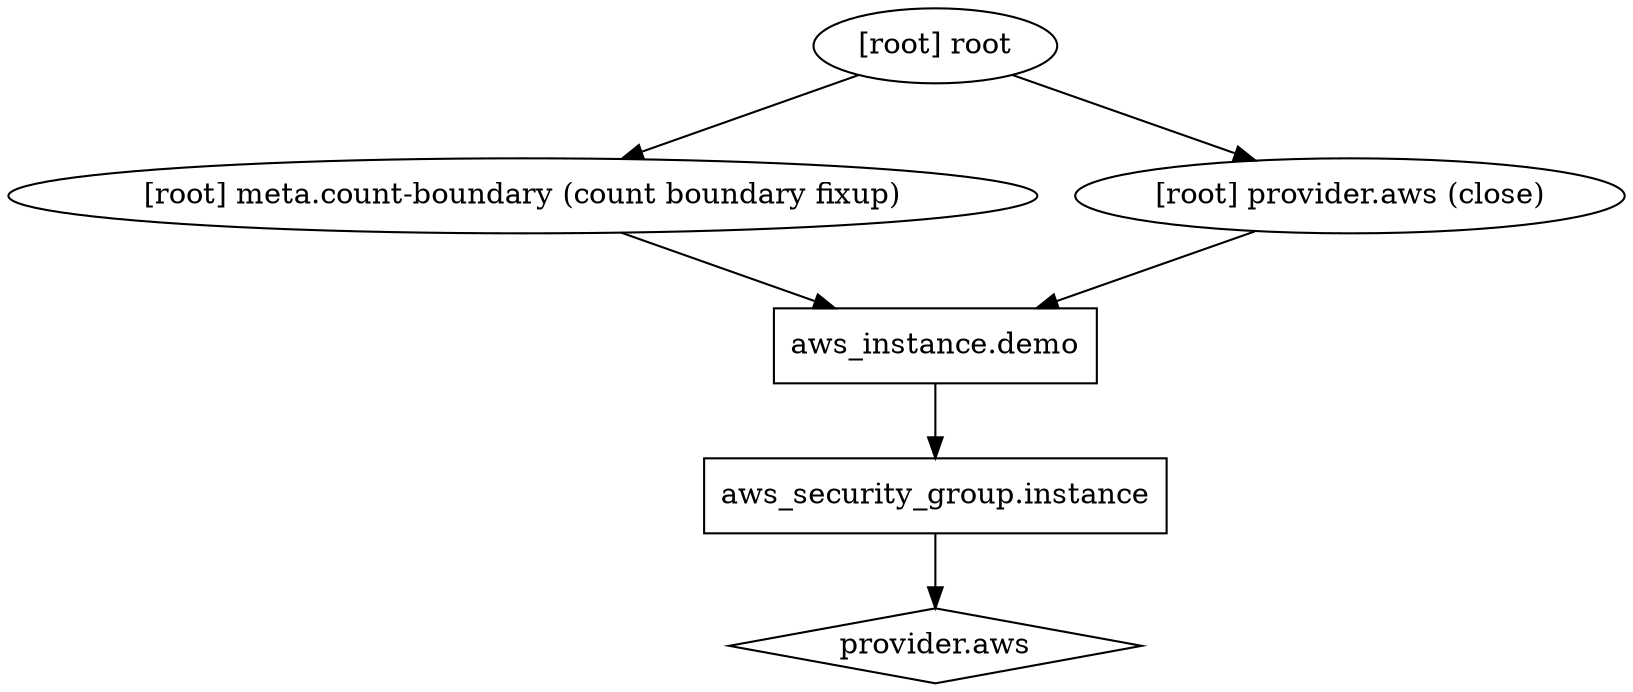 digraph {
        compound = "true"
        newrank = "true"
        subgraph "root" {
                "[root] aws_instance.demo" [label = "aws_instance.demo", shape = "box"]
                "[root] aws_security_group.instance" [label = "aws_security_group.instance", shape = "box"]
                "[root] provider.aws" [label = "provider.aws", shape = "diamond"]
                "[root] aws_instance.demo" -> "[root] aws_security_group.instance"
                "[root] aws_security_group.instance" -> "[root] provider.aws"
                "[root] meta.count-boundary (count boundary fixup)" -> "[root] aws_instance.demo"
                "[root] provider.aws (close)" -> "[root] aws_instance.demo"
                "[root] root" -> "[root] meta.count-boundary (count boundary fixup)"
                "[root] root" -> "[root] provider.aws (close)"
        }
}